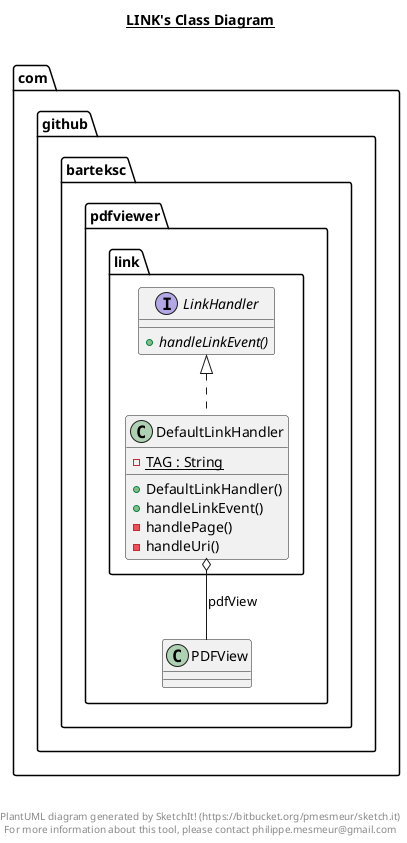 @startuml

title __LINK's Class Diagram__\n

  namespace com.github.barteksc.pdfviewer {
    namespace link {
      class com.github.barteksc.pdfviewer.link.DefaultLinkHandler {
          {static} - TAG : String
          + DefaultLinkHandler()
          + handleLinkEvent()
          - handlePage()
          - handleUri()
      }
    }
  }
  

  namespace com.github.barteksc.pdfviewer {
    namespace link {
      interface com.github.barteksc.pdfviewer.link.LinkHandler {
          {abstract} + handleLinkEvent()
      }
    }
  }
  

  com.github.barteksc.pdfviewer.link.DefaultLinkHandler .up.|> com.github.barteksc.pdfviewer.link.LinkHandler
  com.github.barteksc.pdfviewer.link.DefaultLinkHandler o-- com.github.barteksc.pdfviewer.PDFView : pdfView


right footer


PlantUML diagram generated by SketchIt! (https://bitbucket.org/pmesmeur/sketch.it)
For more information about this tool, please contact philippe.mesmeur@gmail.com
endfooter

@enduml
